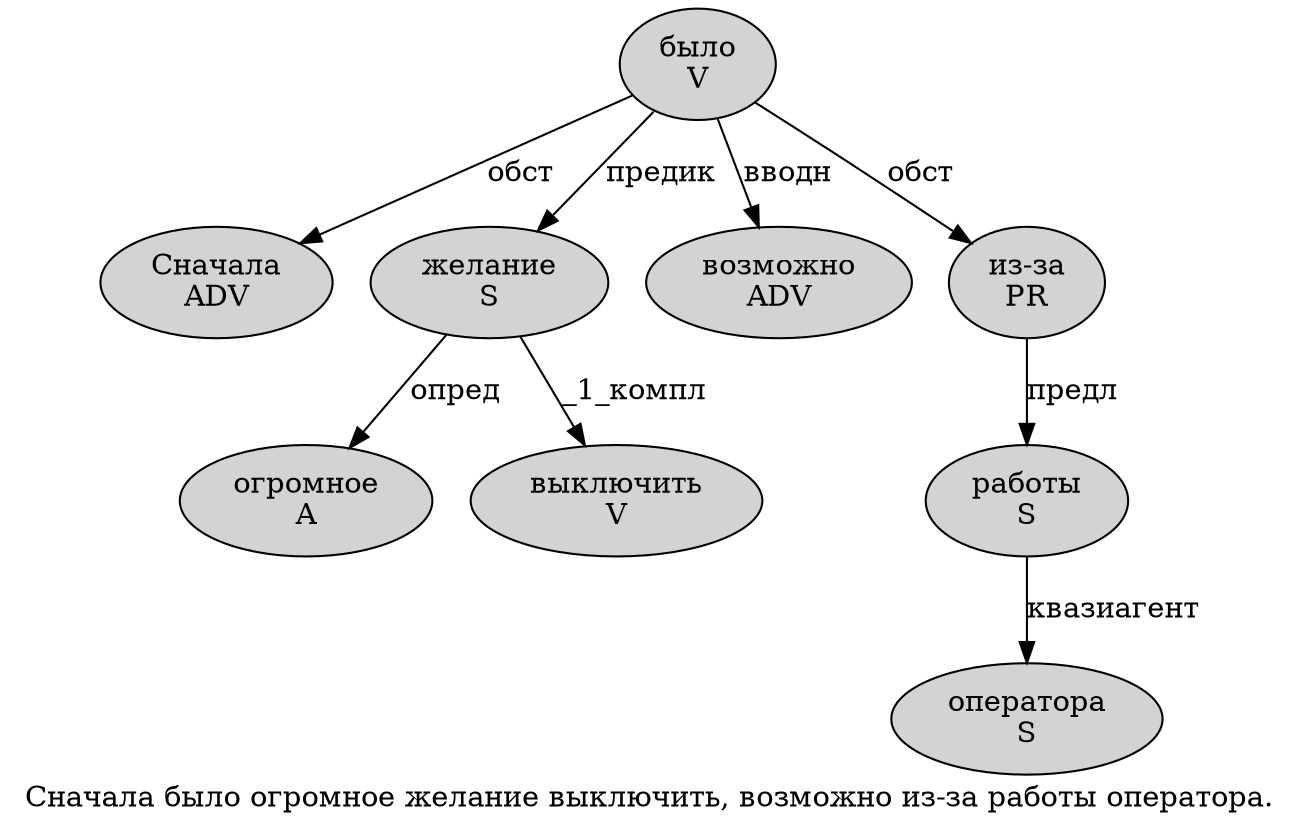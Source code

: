 digraph SENTENCE_1595 {
	graph [label="Сначала было огромное желание выключить, возможно из-за работы оператора."]
	node [style=filled]
		0 [label="Сначала
ADV" color="" fillcolor=lightgray penwidth=1 shape=ellipse]
		1 [label="было
V" color="" fillcolor=lightgray penwidth=1 shape=ellipse]
		2 [label="огромное
A" color="" fillcolor=lightgray penwidth=1 shape=ellipse]
		3 [label="желание
S" color="" fillcolor=lightgray penwidth=1 shape=ellipse]
		4 [label="выключить
V" color="" fillcolor=lightgray penwidth=1 shape=ellipse]
		6 [label="возможно
ADV" color="" fillcolor=lightgray penwidth=1 shape=ellipse]
		7 [label="из-за
PR" color="" fillcolor=lightgray penwidth=1 shape=ellipse]
		8 [label="работы
S" color="" fillcolor=lightgray penwidth=1 shape=ellipse]
		9 [label="оператора
S" color="" fillcolor=lightgray penwidth=1 shape=ellipse]
			1 -> 0 [label="обст"]
			1 -> 3 [label="предик"]
			1 -> 6 [label="вводн"]
			1 -> 7 [label="обст"]
			3 -> 2 [label="опред"]
			3 -> 4 [label="_1_компл"]
			8 -> 9 [label="квазиагент"]
			7 -> 8 [label="предл"]
}